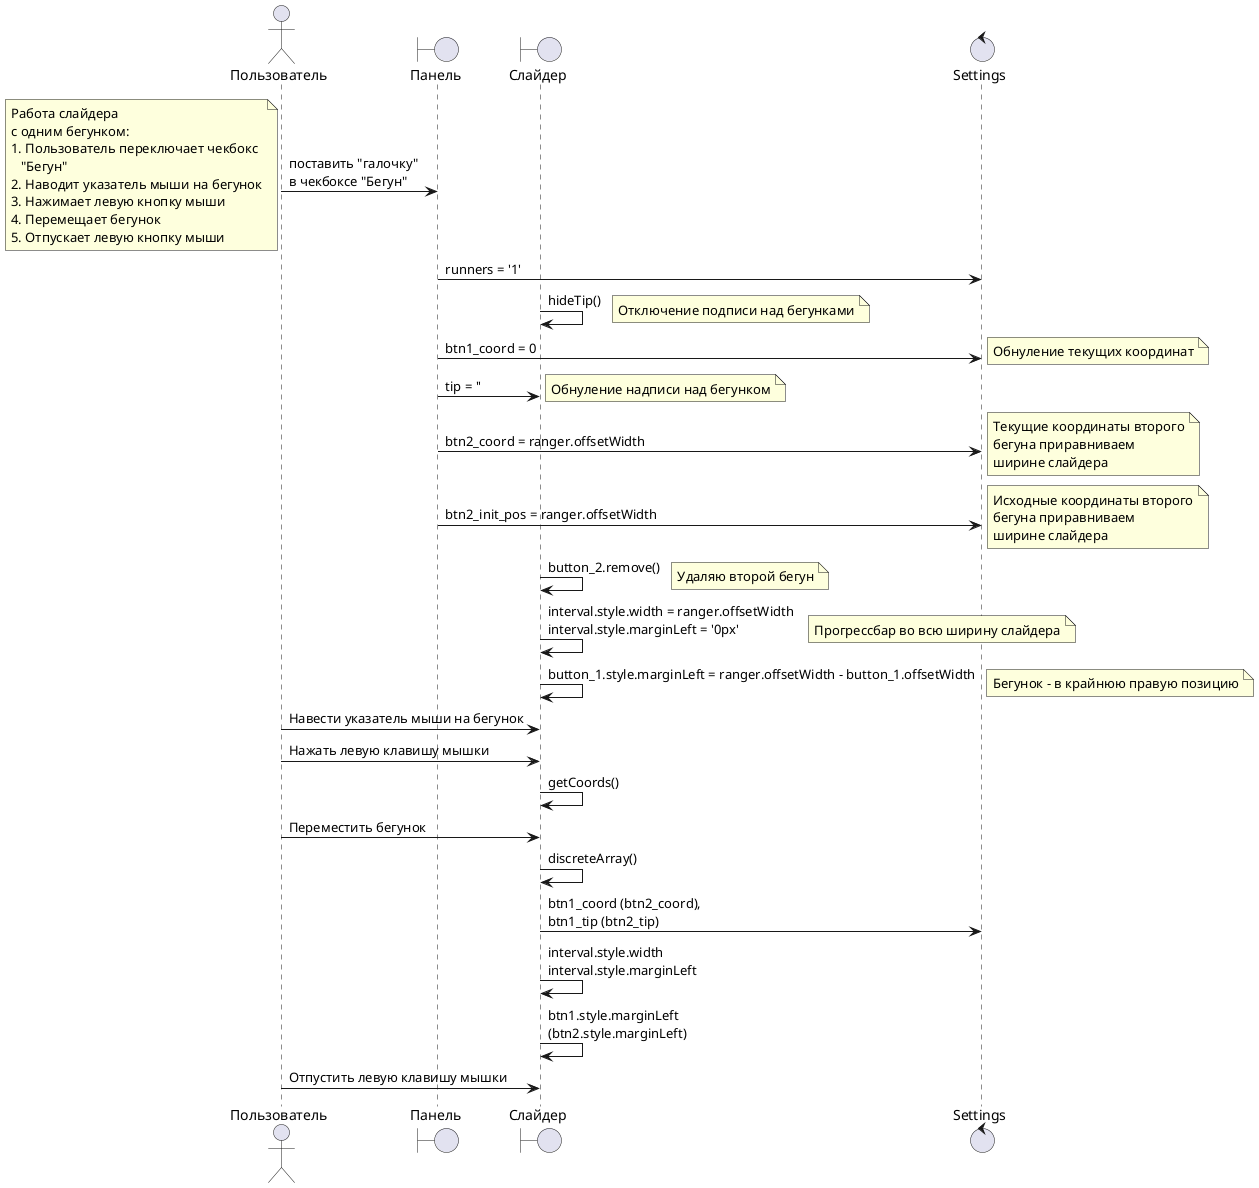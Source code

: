 @startuml
actor Пользователь
boundary Панель
boundary Слайдер
control Settings

Пользователь -> Панель : поставить "галочку" \nв чекбоксе "Бегун"
note left
Работа слайдера
с одним бегунком:
1. Пользователь переключает чекбокс
   "Бегун"
2. Наводит указатель мыши на бегунок
3. Нажимает левую кнопку мыши
4. Перемещает бегунок
5. Отпускает левую кнопку мыши
end note 
Панель -> Settings : runners = '1'
Слайдер -> Слайдер : hideTip()
note right
Отключение подписи над бегунками
end note
Панель -> Settings : btn1_coord = 0
note right
Обнуление текущих координат
end note
Панель -> Слайдер : tip = ''
note right
Обнуление надписи над бегунком
end note
Панель -> Settings : btn2_coord = ranger.offsetWidth
note right
Текущие координаты второго
бегуна приравниваем
ширине слайдера
end note
Панель -> Settings : btn2_init_pos = ranger.offsetWidth
note right
Исходные координаты второго
бегуна приравниваем
ширине слайдера
end note
Слайдер -> Слайдер : button_2.remove()
note right
Удаляю второй бегун
end note
Слайдер -> Слайдер : interval.style.width = ranger.offsetWidth \ninterval.style.marginLeft = '0px'
note right
Прогрессбар во всю ширину слайдера
end note
Слайдер -> Слайдер : button_1.style.marginLeft = ranger.offsetWidth - button_1.offsetWidth
note right
Бегунок - в крайнюю правую позицию
end note
Пользователь -> Слайдер : Навести указатель мыши на бегунок
Пользователь -> Слайдер: Нажать левую клавишу мышки
Слайдер -> Слайдер : getCoords()
Пользователь -> Слайдер : Переместить бегунок
Слайдер -> Слайдер: discreteArray()
Слайдер -> Settings : btn1_coord (btn2_coord),\nbtn1_tip (btn2_tip)
Слайдер -> Слайдер : interval.style.width \ninterval.style.marginLeft
Слайдер -> Слайдер  : btn1.style.marginLeft \n(btn2.style.marginLeft)
Пользователь -> Слайдер : Отпустить левую клавишу мышки
@enduml